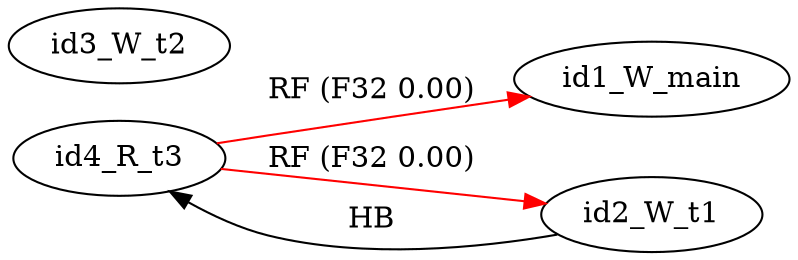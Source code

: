digraph memory_model {
rankdir=LR;
splines=true; esep=0.5;
id4_R_t3 -> id1_W_main [label = "RF (F32 0.00)", color="red"];
id4_R_t3 -> id2_W_t1 [label = "RF (F32 0.00)", color="red"];
id2_W_t1 -> id4_R_t3 [label = "HB", color="black"];
id1_W_main [pos="5.0,2!"]
id2_W_t1 [pos="0,0!"]
id3_W_t2 [pos="5,0!"]
id4_R_t3 [pos="10,0!"]
}